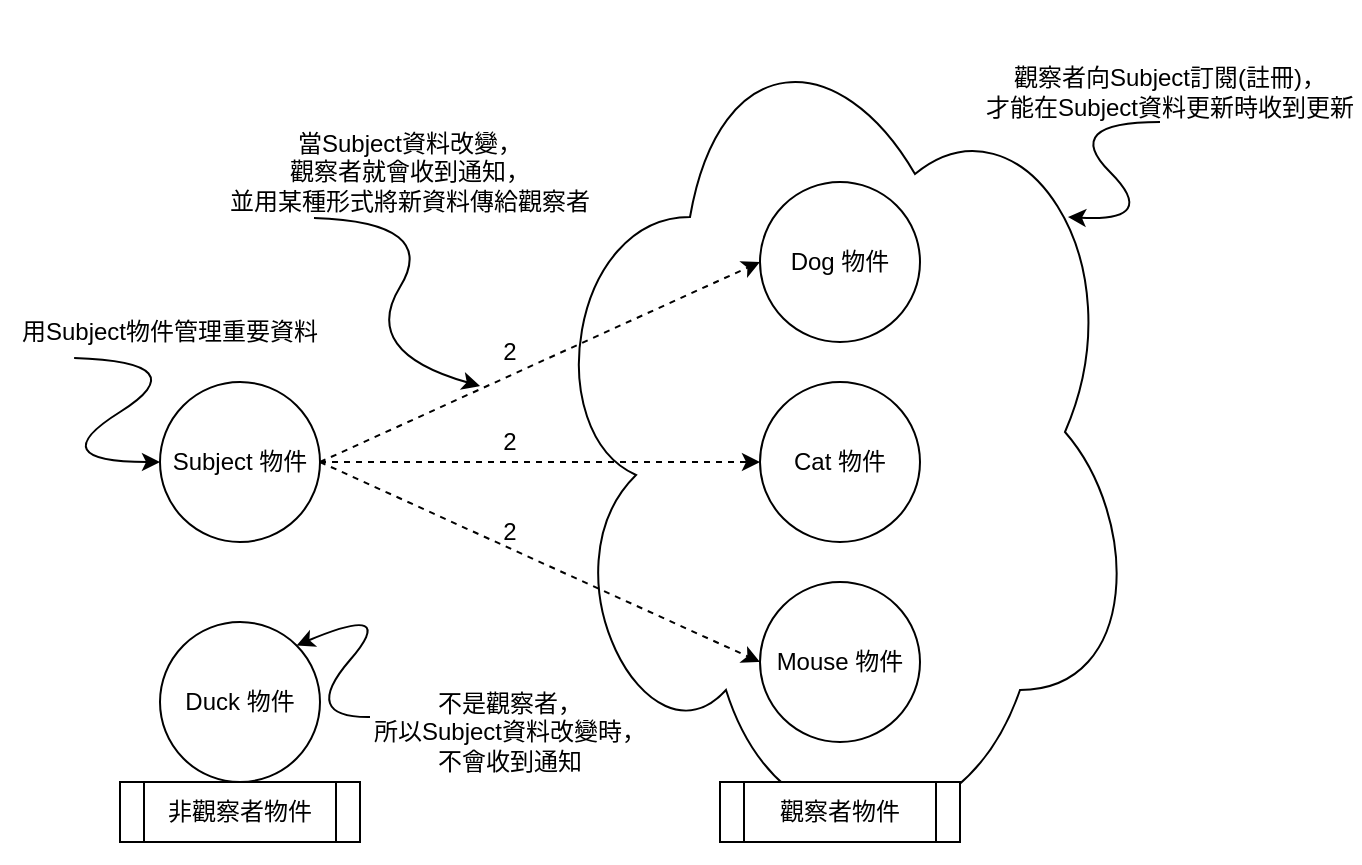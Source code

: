 <mxfile version="23.1.7" type="device">
  <diagram name="第 1 页" id="63JafF3Ur42kXOqW8o8p">
    <mxGraphModel dx="1434" dy="746" grid="1" gridSize="10" guides="1" tooltips="1" connect="1" arrows="1" fold="1" page="1" pageScale="1" pageWidth="827" pageHeight="1169" math="0" shadow="0">
      <root>
        <mxCell id="0" />
        <mxCell id="1" parent="0" />
        <mxCell id="kqAyGP_JtS3tcXYnthJO-7" value="" style="ellipse;shape=cloud;whiteSpace=wrap;html=1;" vertex="1" parent="1">
          <mxGeometry x="310" y="50" width="300" height="430" as="geometry" />
        </mxCell>
        <mxCell id="kqAyGP_JtS3tcXYnthJO-2" value="Subject 物件" style="ellipse;whiteSpace=wrap;html=1;aspect=fixed;" vertex="1" parent="1">
          <mxGeometry x="120" y="240" width="80" height="80" as="geometry" />
        </mxCell>
        <mxCell id="kqAyGP_JtS3tcXYnthJO-3" value="用Subject物件管理重要資料" style="text;html=1;align=center;verticalAlign=middle;whiteSpace=wrap;rounded=0;" vertex="1" parent="1">
          <mxGeometry x="40" y="200" width="170" height="30" as="geometry" />
        </mxCell>
        <mxCell id="kqAyGP_JtS3tcXYnthJO-4" value="Dog 物件" style="ellipse;whiteSpace=wrap;html=1;aspect=fixed;" vertex="1" parent="1">
          <mxGeometry x="420" y="140" width="80" height="80" as="geometry" />
        </mxCell>
        <mxCell id="kqAyGP_JtS3tcXYnthJO-5" value="Cat 物件" style="ellipse;whiteSpace=wrap;html=1;aspect=fixed;" vertex="1" parent="1">
          <mxGeometry x="420" y="240" width="80" height="80" as="geometry" />
        </mxCell>
        <mxCell id="kqAyGP_JtS3tcXYnthJO-6" value="Mouse 物件" style="ellipse;whiteSpace=wrap;html=1;aspect=fixed;" vertex="1" parent="1">
          <mxGeometry x="420" y="340" width="80" height="80" as="geometry" />
        </mxCell>
        <mxCell id="kqAyGP_JtS3tcXYnthJO-9" value="觀察者物件" style="shape=process;whiteSpace=wrap;html=1;backgroundOutline=1;" vertex="1" parent="1">
          <mxGeometry x="400" y="440" width="120" height="30" as="geometry" />
        </mxCell>
        <mxCell id="kqAyGP_JtS3tcXYnthJO-10" value="Duck 物件" style="ellipse;whiteSpace=wrap;html=1;aspect=fixed;" vertex="1" parent="1">
          <mxGeometry x="120" y="360" width="80" height="80" as="geometry" />
        </mxCell>
        <mxCell id="kqAyGP_JtS3tcXYnthJO-11" value="非觀察者物件" style="shape=process;whiteSpace=wrap;html=1;backgroundOutline=1;" vertex="1" parent="1">
          <mxGeometry x="100" y="440" width="120" height="30" as="geometry" />
        </mxCell>
        <mxCell id="kqAyGP_JtS3tcXYnthJO-12" value="" style="endArrow=classic;html=1;rounded=0;exitX=1;exitY=0.5;exitDx=0;exitDy=0;entryX=0;entryY=0.5;entryDx=0;entryDy=0;dashed=1;" edge="1" parent="1" source="kqAyGP_JtS3tcXYnthJO-2" target="kqAyGP_JtS3tcXYnthJO-4">
          <mxGeometry width="50" height="50" relative="1" as="geometry">
            <mxPoint x="390" y="410" as="sourcePoint" />
            <mxPoint x="440" y="360" as="targetPoint" />
          </mxGeometry>
        </mxCell>
        <mxCell id="kqAyGP_JtS3tcXYnthJO-13" value="" style="endArrow=classic;html=1;rounded=0;exitX=1;exitY=0.5;exitDx=0;exitDy=0;dashed=1;" edge="1" parent="1" source="kqAyGP_JtS3tcXYnthJO-2" target="kqAyGP_JtS3tcXYnthJO-5">
          <mxGeometry width="50" height="50" relative="1" as="geometry">
            <mxPoint x="210" y="290" as="sourcePoint" />
            <mxPoint x="430" y="190" as="targetPoint" />
          </mxGeometry>
        </mxCell>
        <mxCell id="kqAyGP_JtS3tcXYnthJO-14" value="" style="endArrow=classic;html=1;rounded=0;entryX=0;entryY=0.5;entryDx=0;entryDy=0;exitX=1;exitY=0.5;exitDx=0;exitDy=0;dashed=1;" edge="1" parent="1" source="kqAyGP_JtS3tcXYnthJO-2" target="kqAyGP_JtS3tcXYnthJO-6">
          <mxGeometry width="50" height="50" relative="1" as="geometry">
            <mxPoint x="210" y="280" as="sourcePoint" />
            <mxPoint x="440" y="200" as="targetPoint" />
          </mxGeometry>
        </mxCell>
        <mxCell id="kqAyGP_JtS3tcXYnthJO-16" value="2" style="text;html=1;align=center;verticalAlign=middle;whiteSpace=wrap;rounded=0;" vertex="1" parent="1">
          <mxGeometry x="210" y="210" width="170" height="30" as="geometry" />
        </mxCell>
        <mxCell id="kqAyGP_JtS3tcXYnthJO-17" value="2" style="text;html=1;align=center;verticalAlign=middle;whiteSpace=wrap;rounded=0;" vertex="1" parent="1">
          <mxGeometry x="210" y="255" width="170" height="30" as="geometry" />
        </mxCell>
        <mxCell id="kqAyGP_JtS3tcXYnthJO-18" value="2" style="text;html=1;align=center;verticalAlign=middle;whiteSpace=wrap;rounded=0;" vertex="1" parent="1">
          <mxGeometry x="210" y="300" width="170" height="30" as="geometry" />
        </mxCell>
        <mxCell id="kqAyGP_JtS3tcXYnthJO-19" value="觀察者向Subject訂閱(註冊)，&lt;br&gt;才能在Subject資料更新時收到更新" style="text;html=1;align=center;verticalAlign=middle;whiteSpace=wrap;rounded=0;" vertex="1" parent="1">
          <mxGeometry x="530" y="80" width="190" height="30" as="geometry" />
        </mxCell>
        <mxCell id="kqAyGP_JtS3tcXYnthJO-20" value="" style="curved=1;endArrow=classic;html=1;rounded=0;entryX=0.88;entryY=0.25;entryDx=0;entryDy=0;entryPerimeter=0;" edge="1" parent="1" target="kqAyGP_JtS3tcXYnthJO-7">
          <mxGeometry width="50" height="50" relative="1" as="geometry">
            <mxPoint x="620" y="110" as="sourcePoint" />
            <mxPoint x="580" y="160" as="targetPoint" />
            <Array as="points">
              <mxPoint x="570" y="110" />
              <mxPoint x="620" y="160" />
            </Array>
          </mxGeometry>
        </mxCell>
        <mxCell id="kqAyGP_JtS3tcXYnthJO-21" value="當Subject資料改變，&lt;br&gt;觀察者就會收到通知，&lt;br&gt;並用某種形式將新資料傳給觀察者" style="text;html=1;align=center;verticalAlign=middle;whiteSpace=wrap;rounded=0;" vertex="1" parent="1">
          <mxGeometry x="150" y="120" width="190" height="30" as="geometry" />
        </mxCell>
        <mxCell id="kqAyGP_JtS3tcXYnthJO-22" value="" style="curved=1;endArrow=classic;html=1;rounded=0;entryX=0;entryY=0.5;entryDx=0;entryDy=0;exitX=0.218;exitY=0.933;exitDx=0;exitDy=0;exitPerimeter=0;" edge="1" parent="1" source="kqAyGP_JtS3tcXYnthJO-3" target="kqAyGP_JtS3tcXYnthJO-2">
          <mxGeometry width="50" height="50" relative="1" as="geometry">
            <mxPoint x="80" y="220" as="sourcePoint" />
            <mxPoint x="130" y="180" as="targetPoint" />
            <Array as="points">
              <mxPoint x="140" y="230" />
              <mxPoint x="60" y="280" />
            </Array>
          </mxGeometry>
        </mxCell>
        <mxCell id="kqAyGP_JtS3tcXYnthJO-23" value="" style="curved=1;endArrow=classic;html=1;rounded=0;entryX=0.412;entryY=1.067;entryDx=0;entryDy=0;exitX=0.218;exitY=0.933;exitDx=0;exitDy=0;exitPerimeter=0;entryPerimeter=0;" edge="1" parent="1" target="kqAyGP_JtS3tcXYnthJO-16">
          <mxGeometry width="50" height="50" relative="1" as="geometry">
            <mxPoint x="197" y="158" as="sourcePoint" />
            <mxPoint x="240" y="210" as="targetPoint" />
            <Array as="points">
              <mxPoint x="260" y="160" />
              <mxPoint x="220" y="225" />
            </Array>
          </mxGeometry>
        </mxCell>
        <mxCell id="kqAyGP_JtS3tcXYnthJO-24" value="不是觀察者，&lt;br&gt;所以Subject資料改變時，&lt;br&gt;不會收到通知" style="text;html=1;align=center;verticalAlign=middle;whiteSpace=wrap;rounded=0;" vertex="1" parent="1">
          <mxGeometry x="225" y="400" width="140" height="30" as="geometry" />
        </mxCell>
        <mxCell id="kqAyGP_JtS3tcXYnthJO-25" value="" style="curved=1;endArrow=classic;html=1;rounded=0;exitX=0;exitY=0.25;exitDx=0;exitDy=0;entryX=1;entryY=0;entryDx=0;entryDy=0;" edge="1" parent="1" source="kqAyGP_JtS3tcXYnthJO-24" target="kqAyGP_JtS3tcXYnthJO-10">
          <mxGeometry width="50" height="50" relative="1" as="geometry">
            <mxPoint x="240" y="390" as="sourcePoint" />
            <mxPoint x="190" y="380" as="targetPoint" />
            <Array as="points">
              <mxPoint x="190" y="408" />
              <mxPoint x="240" y="350" />
            </Array>
          </mxGeometry>
        </mxCell>
      </root>
    </mxGraphModel>
  </diagram>
</mxfile>
